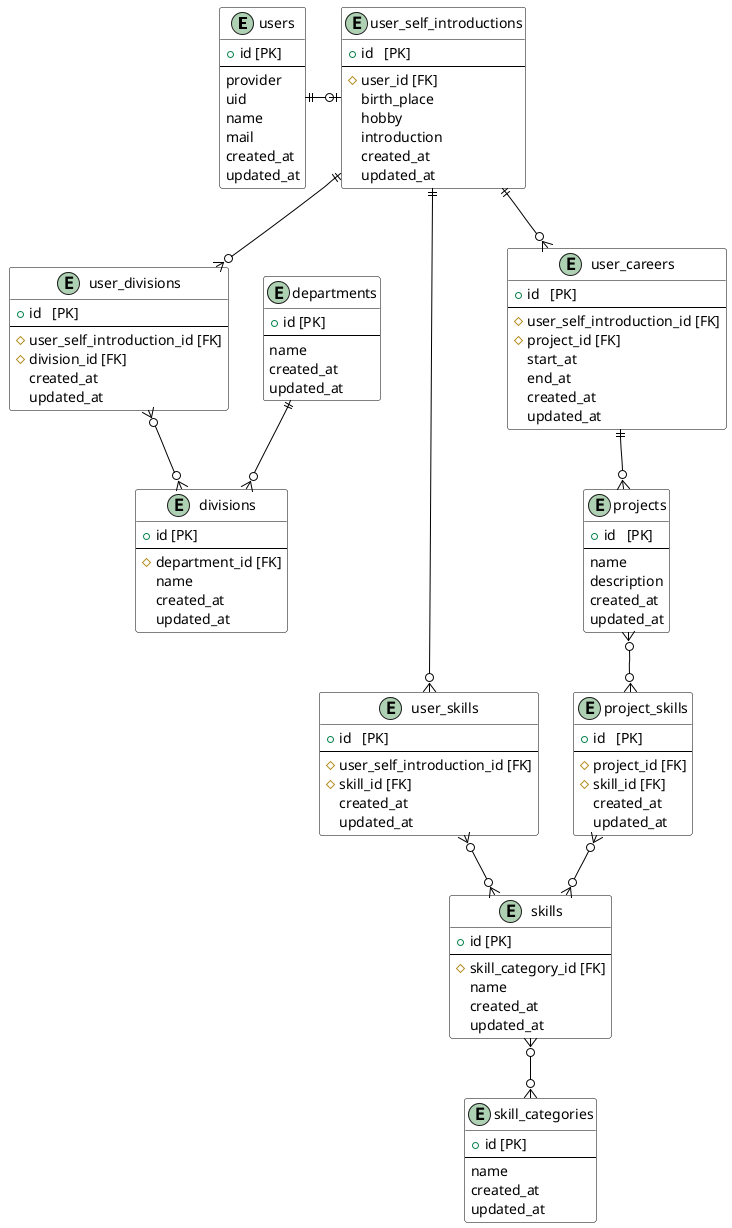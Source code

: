 @startuml
/'
デフォルトのスタイルを設定します。
この場合の指定は class です。entity ではエラーになります。
'/
skinparam class {
    BackgroundColor METAL
    BorderColor Black
    ArrowColor Black
}

entity "users" as users {
    + id [PK]
    --
    provider
    uid
    name
    mail
    created_at
    updated_at
}

entity "user_self_introductions" as user_self_introductions {
    + id   [PK]
    --
    # user_id [FK]
    birth_place
    hobby
    introduction
    created_at
    updated_at
}

entity "user_divisions" as user_divisions {
    + id   [PK]
    --
    # user_self_introduction_id [FK]
    # division_id [FK]
    created_at
    updated_at
}

entity "departments" as departments {
    + id [PK]
    --
    name
    created_at
    updated_at
}

entity "divisions" as divisions {
    + id [PK]
    --
    # department_id [FK]
    name
    created_at
    updated_at
}

entity "skills" as skills {
    + id [PK]
    --
    # skill_category_id [FK]
    name
    created_at
    updated_at
}

entity "skill_categories" as skill_categories {
    + id [PK]
    --
    name
    created_at
    updated_at
}

entity "user_skills" as user_skills {
    + id   [PK]
    --
    # user_self_introduction_id [FK]
    # skill_id [FK]
    created_at
    updated_at
}

entity "user_careers" as user_careers {
    + id   [PK]
    --
    # user_self_introduction_id [FK]
    # project_id [FK]
    start_at
    end_at
    created_at
    updated_at
}

entity "projects" as projects {
    + id   [PK]
    --
    name
    description
    created_at
    updated_at
}

entity "project_skills" as project_skills {
    + id   [PK]
    --
    # project_id [FK]
    # skill_id [FK]
    created_at
    updated_at
}

users ||--right--o| user_self_introductions
user_self_introductions ||--o{ user_divisions
user_self_introductions ||--o{ user_skills
user_self_introductions ||--o{ user_careers
user_divisions }o--o{ divisions
departments ||--o{ divisions
skills }o--o{ skill_categories
user_skills }o--o{ skills
projects }o--o{ project_skills
project_skills }o--o{ skills
user_careers ||--o{ projects

@enduml